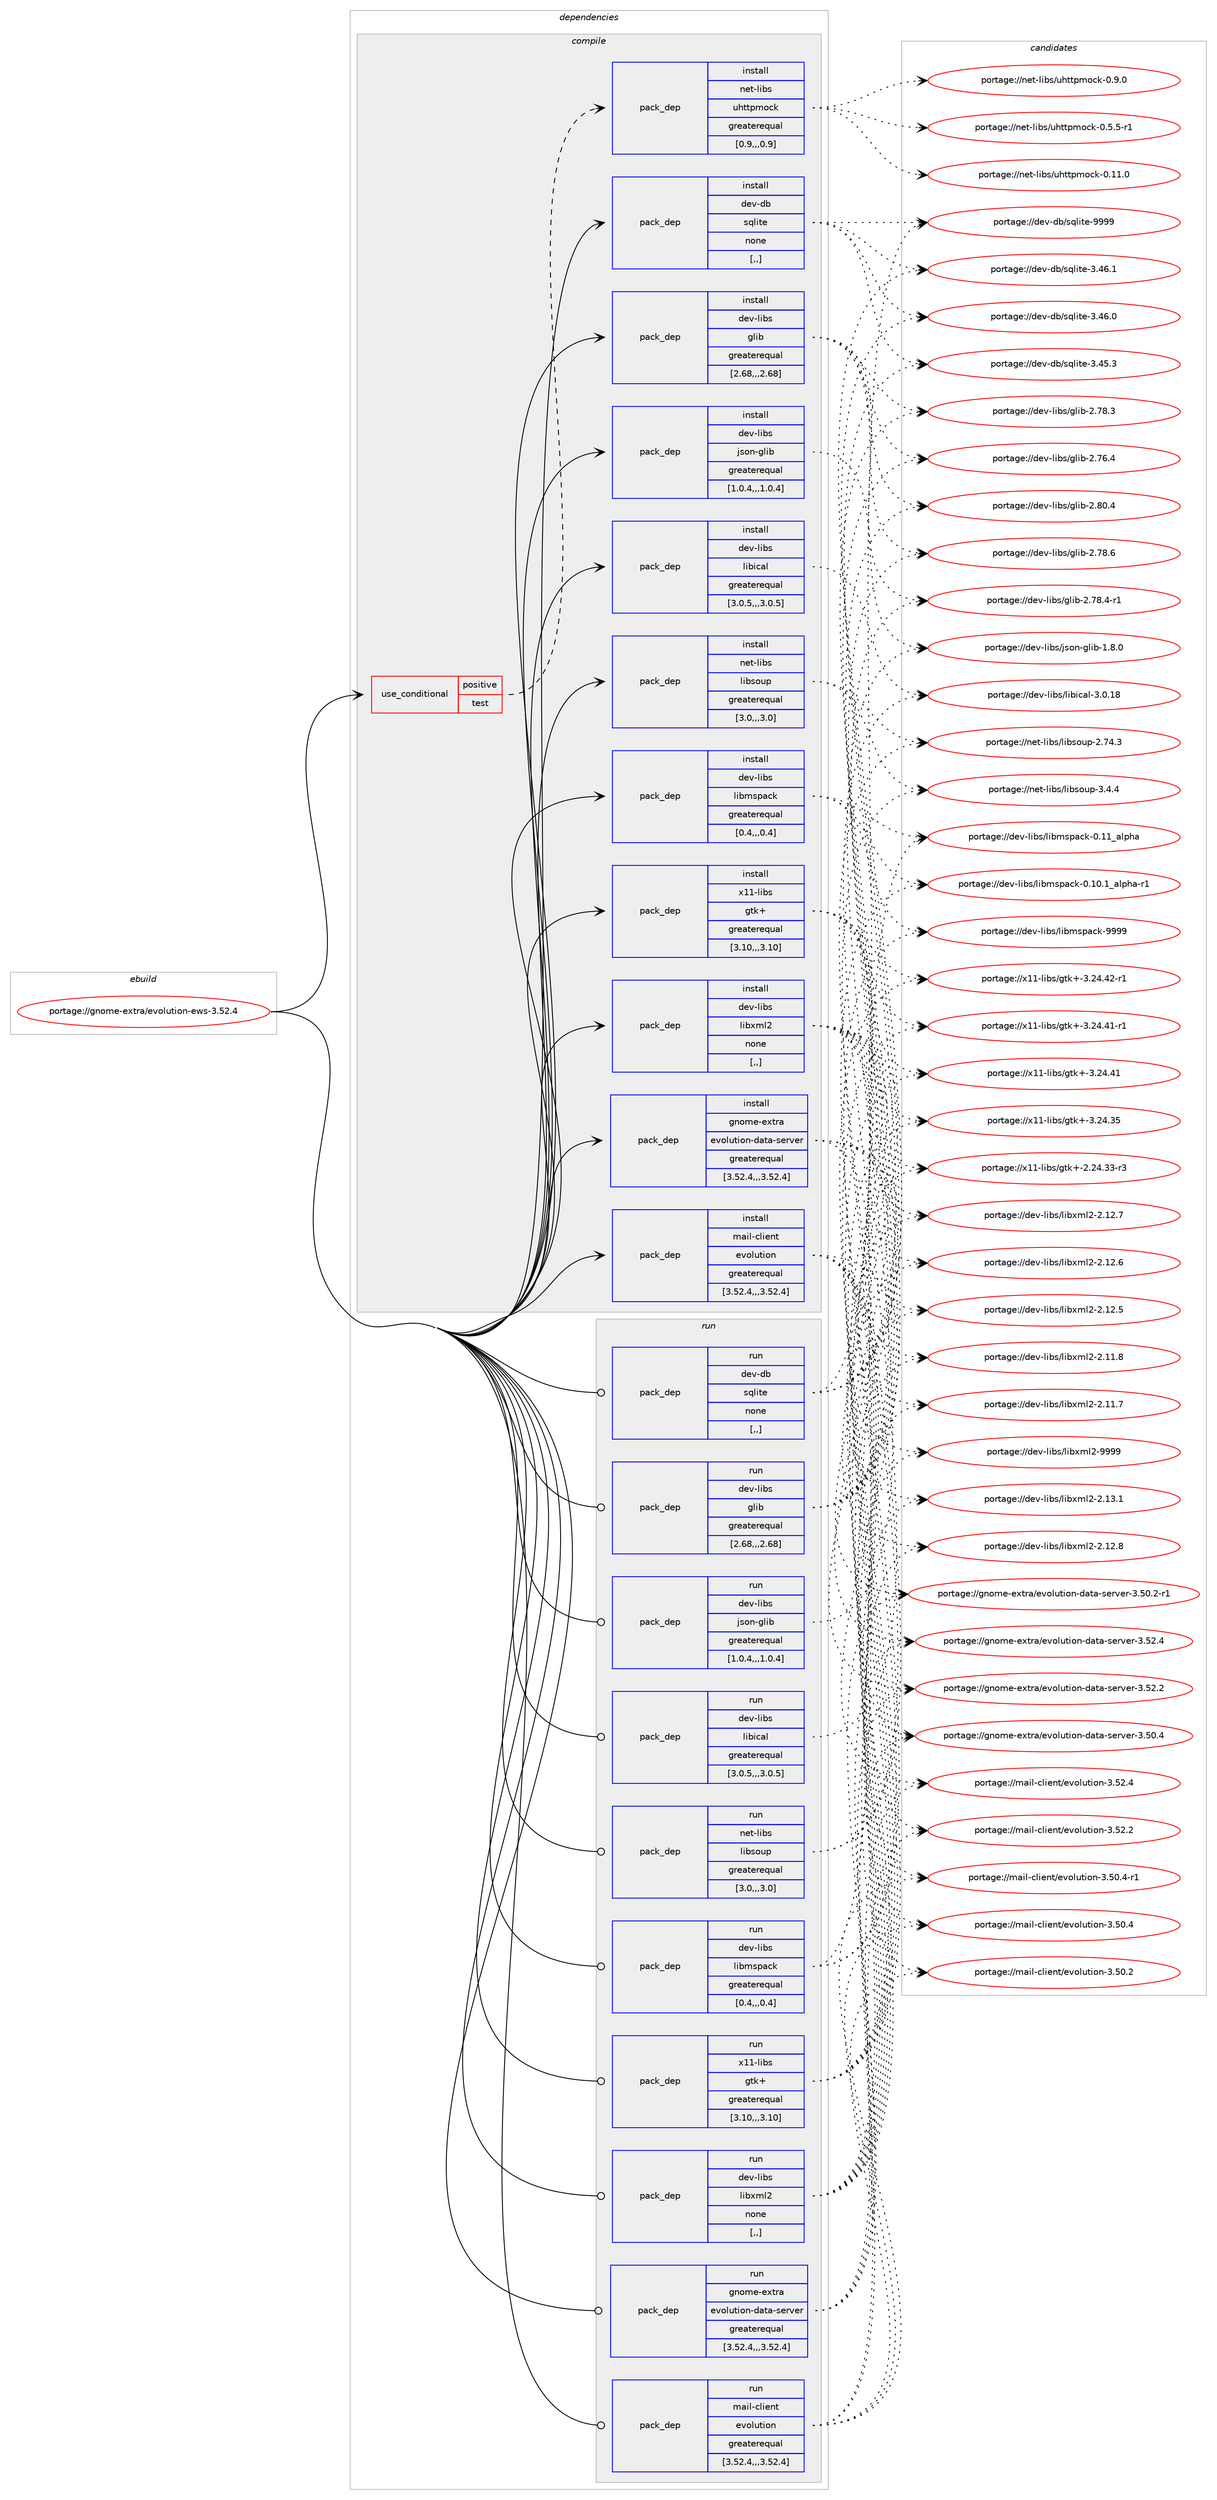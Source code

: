 digraph prolog {

# *************
# Graph options
# *************

newrank=true;
concentrate=true;
compound=true;
graph [rankdir=LR,fontname=Helvetica,fontsize=10,ranksep=1.5];#, ranksep=2.5, nodesep=0.2];
edge  [arrowhead=vee];
node  [fontname=Helvetica,fontsize=10];

# **********
# The ebuild
# **********

subgraph cluster_leftcol {
color=gray;
label=<<i>ebuild</i>>;
id [label="portage://gnome-extra/evolution-ews-3.52.4", color=red, width=4, href="../gnome-extra/evolution-ews-3.52.4.svg"];
}

# ****************
# The dependencies
# ****************

subgraph cluster_midcol {
color=gray;
label=<<i>dependencies</i>>;
subgraph cluster_compile {
fillcolor="#eeeeee";
style=filled;
label=<<i>compile</i>>;
subgraph cond197208 {
dependency736921 [label=<<TABLE BORDER="0" CELLBORDER="1" CELLSPACING="0" CELLPADDING="4"><TR><TD ROWSPAN="3" CELLPADDING="10">use_conditional</TD></TR><TR><TD>positive</TD></TR><TR><TD>test</TD></TR></TABLE>>, shape=none, color=red];
subgraph pack534594 {
dependency736922 [label=<<TABLE BORDER="0" CELLBORDER="1" CELLSPACING="0" CELLPADDING="4" WIDTH="220"><TR><TD ROWSPAN="6" CELLPADDING="30">pack_dep</TD></TR><TR><TD WIDTH="110">install</TD></TR><TR><TD>net-libs</TD></TR><TR><TD>uhttpmock</TD></TR><TR><TD>greaterequal</TD></TR><TR><TD>[0.9,,,0.9]</TD></TR></TABLE>>, shape=none, color=blue];
}
dependency736921:e -> dependency736922:w [weight=20,style="dashed",arrowhead="vee"];
}
id:e -> dependency736921:w [weight=20,style="solid",arrowhead="vee"];
subgraph pack534595 {
dependency736923 [label=<<TABLE BORDER="0" CELLBORDER="1" CELLSPACING="0" CELLPADDING="4" WIDTH="220"><TR><TD ROWSPAN="6" CELLPADDING="30">pack_dep</TD></TR><TR><TD WIDTH="110">install</TD></TR><TR><TD>dev-db</TD></TR><TR><TD>sqlite</TD></TR><TR><TD>none</TD></TR><TR><TD>[,,]</TD></TR></TABLE>>, shape=none, color=blue];
}
id:e -> dependency736923:w [weight=20,style="solid",arrowhead="vee"];
subgraph pack534596 {
dependency736924 [label=<<TABLE BORDER="0" CELLBORDER="1" CELLSPACING="0" CELLPADDING="4" WIDTH="220"><TR><TD ROWSPAN="6" CELLPADDING="30">pack_dep</TD></TR><TR><TD WIDTH="110">install</TD></TR><TR><TD>dev-libs</TD></TR><TR><TD>glib</TD></TR><TR><TD>greaterequal</TD></TR><TR><TD>[2.68,,,2.68]</TD></TR></TABLE>>, shape=none, color=blue];
}
id:e -> dependency736924:w [weight=20,style="solid",arrowhead="vee"];
subgraph pack534597 {
dependency736925 [label=<<TABLE BORDER="0" CELLBORDER="1" CELLSPACING="0" CELLPADDING="4" WIDTH="220"><TR><TD ROWSPAN="6" CELLPADDING="30">pack_dep</TD></TR><TR><TD WIDTH="110">install</TD></TR><TR><TD>dev-libs</TD></TR><TR><TD>json-glib</TD></TR><TR><TD>greaterequal</TD></TR><TR><TD>[1.0.4,,,1.0.4]</TD></TR></TABLE>>, shape=none, color=blue];
}
id:e -> dependency736925:w [weight=20,style="solid",arrowhead="vee"];
subgraph pack534598 {
dependency736926 [label=<<TABLE BORDER="0" CELLBORDER="1" CELLSPACING="0" CELLPADDING="4" WIDTH="220"><TR><TD ROWSPAN="6" CELLPADDING="30">pack_dep</TD></TR><TR><TD WIDTH="110">install</TD></TR><TR><TD>dev-libs</TD></TR><TR><TD>libical</TD></TR><TR><TD>greaterequal</TD></TR><TR><TD>[3.0.5,,,3.0.5]</TD></TR></TABLE>>, shape=none, color=blue];
}
id:e -> dependency736926:w [weight=20,style="solid",arrowhead="vee"];
subgraph pack534599 {
dependency736927 [label=<<TABLE BORDER="0" CELLBORDER="1" CELLSPACING="0" CELLPADDING="4" WIDTH="220"><TR><TD ROWSPAN="6" CELLPADDING="30">pack_dep</TD></TR><TR><TD WIDTH="110">install</TD></TR><TR><TD>dev-libs</TD></TR><TR><TD>libmspack</TD></TR><TR><TD>greaterequal</TD></TR><TR><TD>[0.4,,,0.4]</TD></TR></TABLE>>, shape=none, color=blue];
}
id:e -> dependency736927:w [weight=20,style="solid",arrowhead="vee"];
subgraph pack534600 {
dependency736928 [label=<<TABLE BORDER="0" CELLBORDER="1" CELLSPACING="0" CELLPADDING="4" WIDTH="220"><TR><TD ROWSPAN="6" CELLPADDING="30">pack_dep</TD></TR><TR><TD WIDTH="110">install</TD></TR><TR><TD>dev-libs</TD></TR><TR><TD>libxml2</TD></TR><TR><TD>none</TD></TR><TR><TD>[,,]</TD></TR></TABLE>>, shape=none, color=blue];
}
id:e -> dependency736928:w [weight=20,style="solid",arrowhead="vee"];
subgraph pack534601 {
dependency736929 [label=<<TABLE BORDER="0" CELLBORDER="1" CELLSPACING="0" CELLPADDING="4" WIDTH="220"><TR><TD ROWSPAN="6" CELLPADDING="30">pack_dep</TD></TR><TR><TD WIDTH="110">install</TD></TR><TR><TD>gnome-extra</TD></TR><TR><TD>evolution-data-server</TD></TR><TR><TD>greaterequal</TD></TR><TR><TD>[3.52.4,,,3.52.4]</TD></TR></TABLE>>, shape=none, color=blue];
}
id:e -> dependency736929:w [weight=20,style="solid",arrowhead="vee"];
subgraph pack534602 {
dependency736930 [label=<<TABLE BORDER="0" CELLBORDER="1" CELLSPACING="0" CELLPADDING="4" WIDTH="220"><TR><TD ROWSPAN="6" CELLPADDING="30">pack_dep</TD></TR><TR><TD WIDTH="110">install</TD></TR><TR><TD>mail-client</TD></TR><TR><TD>evolution</TD></TR><TR><TD>greaterequal</TD></TR><TR><TD>[3.52.4,,,3.52.4]</TD></TR></TABLE>>, shape=none, color=blue];
}
id:e -> dependency736930:w [weight=20,style="solid",arrowhead="vee"];
subgraph pack534603 {
dependency736931 [label=<<TABLE BORDER="0" CELLBORDER="1" CELLSPACING="0" CELLPADDING="4" WIDTH="220"><TR><TD ROWSPAN="6" CELLPADDING="30">pack_dep</TD></TR><TR><TD WIDTH="110">install</TD></TR><TR><TD>net-libs</TD></TR><TR><TD>libsoup</TD></TR><TR><TD>greaterequal</TD></TR><TR><TD>[3.0,,,3.0]</TD></TR></TABLE>>, shape=none, color=blue];
}
id:e -> dependency736931:w [weight=20,style="solid",arrowhead="vee"];
subgraph pack534604 {
dependency736932 [label=<<TABLE BORDER="0" CELLBORDER="1" CELLSPACING="0" CELLPADDING="4" WIDTH="220"><TR><TD ROWSPAN="6" CELLPADDING="30">pack_dep</TD></TR><TR><TD WIDTH="110">install</TD></TR><TR><TD>x11-libs</TD></TR><TR><TD>gtk+</TD></TR><TR><TD>greaterequal</TD></TR><TR><TD>[3.10,,,3.10]</TD></TR></TABLE>>, shape=none, color=blue];
}
id:e -> dependency736932:w [weight=20,style="solid",arrowhead="vee"];
}
subgraph cluster_compileandrun {
fillcolor="#eeeeee";
style=filled;
label=<<i>compile and run</i>>;
}
subgraph cluster_run {
fillcolor="#eeeeee";
style=filled;
label=<<i>run</i>>;
subgraph pack534605 {
dependency736933 [label=<<TABLE BORDER="0" CELLBORDER="1" CELLSPACING="0" CELLPADDING="4" WIDTH="220"><TR><TD ROWSPAN="6" CELLPADDING="30">pack_dep</TD></TR><TR><TD WIDTH="110">run</TD></TR><TR><TD>dev-db</TD></TR><TR><TD>sqlite</TD></TR><TR><TD>none</TD></TR><TR><TD>[,,]</TD></TR></TABLE>>, shape=none, color=blue];
}
id:e -> dependency736933:w [weight=20,style="solid",arrowhead="odot"];
subgraph pack534606 {
dependency736934 [label=<<TABLE BORDER="0" CELLBORDER="1" CELLSPACING="0" CELLPADDING="4" WIDTH="220"><TR><TD ROWSPAN="6" CELLPADDING="30">pack_dep</TD></TR><TR><TD WIDTH="110">run</TD></TR><TR><TD>dev-libs</TD></TR><TR><TD>glib</TD></TR><TR><TD>greaterequal</TD></TR><TR><TD>[2.68,,,2.68]</TD></TR></TABLE>>, shape=none, color=blue];
}
id:e -> dependency736934:w [weight=20,style="solid",arrowhead="odot"];
subgraph pack534607 {
dependency736935 [label=<<TABLE BORDER="0" CELLBORDER="1" CELLSPACING="0" CELLPADDING="4" WIDTH="220"><TR><TD ROWSPAN="6" CELLPADDING="30">pack_dep</TD></TR><TR><TD WIDTH="110">run</TD></TR><TR><TD>dev-libs</TD></TR><TR><TD>json-glib</TD></TR><TR><TD>greaterequal</TD></TR><TR><TD>[1.0.4,,,1.0.4]</TD></TR></TABLE>>, shape=none, color=blue];
}
id:e -> dependency736935:w [weight=20,style="solid",arrowhead="odot"];
subgraph pack534608 {
dependency736936 [label=<<TABLE BORDER="0" CELLBORDER="1" CELLSPACING="0" CELLPADDING="4" WIDTH="220"><TR><TD ROWSPAN="6" CELLPADDING="30">pack_dep</TD></TR><TR><TD WIDTH="110">run</TD></TR><TR><TD>dev-libs</TD></TR><TR><TD>libical</TD></TR><TR><TD>greaterequal</TD></TR><TR><TD>[3.0.5,,,3.0.5]</TD></TR></TABLE>>, shape=none, color=blue];
}
id:e -> dependency736936:w [weight=20,style="solid",arrowhead="odot"];
subgraph pack534609 {
dependency736937 [label=<<TABLE BORDER="0" CELLBORDER="1" CELLSPACING="0" CELLPADDING="4" WIDTH="220"><TR><TD ROWSPAN="6" CELLPADDING="30">pack_dep</TD></TR><TR><TD WIDTH="110">run</TD></TR><TR><TD>dev-libs</TD></TR><TR><TD>libmspack</TD></TR><TR><TD>greaterequal</TD></TR><TR><TD>[0.4,,,0.4]</TD></TR></TABLE>>, shape=none, color=blue];
}
id:e -> dependency736937:w [weight=20,style="solid",arrowhead="odot"];
subgraph pack534610 {
dependency736938 [label=<<TABLE BORDER="0" CELLBORDER="1" CELLSPACING="0" CELLPADDING="4" WIDTH="220"><TR><TD ROWSPAN="6" CELLPADDING="30">pack_dep</TD></TR><TR><TD WIDTH="110">run</TD></TR><TR><TD>dev-libs</TD></TR><TR><TD>libxml2</TD></TR><TR><TD>none</TD></TR><TR><TD>[,,]</TD></TR></TABLE>>, shape=none, color=blue];
}
id:e -> dependency736938:w [weight=20,style="solid",arrowhead="odot"];
subgraph pack534611 {
dependency736939 [label=<<TABLE BORDER="0" CELLBORDER="1" CELLSPACING="0" CELLPADDING="4" WIDTH="220"><TR><TD ROWSPAN="6" CELLPADDING="30">pack_dep</TD></TR><TR><TD WIDTH="110">run</TD></TR><TR><TD>gnome-extra</TD></TR><TR><TD>evolution-data-server</TD></TR><TR><TD>greaterequal</TD></TR><TR><TD>[3.52.4,,,3.52.4]</TD></TR></TABLE>>, shape=none, color=blue];
}
id:e -> dependency736939:w [weight=20,style="solid",arrowhead="odot"];
subgraph pack534612 {
dependency736940 [label=<<TABLE BORDER="0" CELLBORDER="1" CELLSPACING="0" CELLPADDING="4" WIDTH="220"><TR><TD ROWSPAN="6" CELLPADDING="30">pack_dep</TD></TR><TR><TD WIDTH="110">run</TD></TR><TR><TD>mail-client</TD></TR><TR><TD>evolution</TD></TR><TR><TD>greaterequal</TD></TR><TR><TD>[3.52.4,,,3.52.4]</TD></TR></TABLE>>, shape=none, color=blue];
}
id:e -> dependency736940:w [weight=20,style="solid",arrowhead="odot"];
subgraph pack534613 {
dependency736941 [label=<<TABLE BORDER="0" CELLBORDER="1" CELLSPACING="0" CELLPADDING="4" WIDTH="220"><TR><TD ROWSPAN="6" CELLPADDING="30">pack_dep</TD></TR><TR><TD WIDTH="110">run</TD></TR><TR><TD>net-libs</TD></TR><TR><TD>libsoup</TD></TR><TR><TD>greaterequal</TD></TR><TR><TD>[3.0,,,3.0]</TD></TR></TABLE>>, shape=none, color=blue];
}
id:e -> dependency736941:w [weight=20,style="solid",arrowhead="odot"];
subgraph pack534614 {
dependency736942 [label=<<TABLE BORDER="0" CELLBORDER="1" CELLSPACING="0" CELLPADDING="4" WIDTH="220"><TR><TD ROWSPAN="6" CELLPADDING="30">pack_dep</TD></TR><TR><TD WIDTH="110">run</TD></TR><TR><TD>x11-libs</TD></TR><TR><TD>gtk+</TD></TR><TR><TD>greaterequal</TD></TR><TR><TD>[3.10,,,3.10]</TD></TR></TABLE>>, shape=none, color=blue];
}
id:e -> dependency736942:w [weight=20,style="solid",arrowhead="odot"];
}
}

# **************
# The candidates
# **************

subgraph cluster_choices {
rank=same;
color=gray;
label=<<i>candidates</i>>;

subgraph choice534594 {
color=black;
nodesep=1;
choice1101011164510810598115471171041161161121091119910745484649494648 [label="portage://net-libs/uhttpmock-0.11.0", color=red, width=4,href="../net-libs/uhttpmock-0.11.0.svg"];
choice11010111645108105981154711710411611611210911199107454846574648 [label="portage://net-libs/uhttpmock-0.9.0", color=red, width=4,href="../net-libs/uhttpmock-0.9.0.svg"];
choice110101116451081059811547117104116116112109111991074548465346534511449 [label="portage://net-libs/uhttpmock-0.5.5-r1", color=red, width=4,href="../net-libs/uhttpmock-0.5.5-r1.svg"];
dependency736922:e -> choice1101011164510810598115471171041161161121091119910745484649494648:w [style=dotted,weight="100"];
dependency736922:e -> choice11010111645108105981154711710411611611210911199107454846574648:w [style=dotted,weight="100"];
dependency736922:e -> choice110101116451081059811547117104116116112109111991074548465346534511449:w [style=dotted,weight="100"];
}
subgraph choice534595 {
color=black;
nodesep=1;
choice1001011184510098471151131081051161014557575757 [label="portage://dev-db/sqlite-9999", color=red, width=4,href="../dev-db/sqlite-9999.svg"];
choice10010111845100984711511310810511610145514652544649 [label="portage://dev-db/sqlite-3.46.1", color=red, width=4,href="../dev-db/sqlite-3.46.1.svg"];
choice10010111845100984711511310810511610145514652544648 [label="portage://dev-db/sqlite-3.46.0", color=red, width=4,href="../dev-db/sqlite-3.46.0.svg"];
choice10010111845100984711511310810511610145514652534651 [label="portage://dev-db/sqlite-3.45.3", color=red, width=4,href="../dev-db/sqlite-3.45.3.svg"];
dependency736923:e -> choice1001011184510098471151131081051161014557575757:w [style=dotted,weight="100"];
dependency736923:e -> choice10010111845100984711511310810511610145514652544649:w [style=dotted,weight="100"];
dependency736923:e -> choice10010111845100984711511310810511610145514652544648:w [style=dotted,weight="100"];
dependency736923:e -> choice10010111845100984711511310810511610145514652534651:w [style=dotted,weight="100"];
}
subgraph choice534596 {
color=black;
nodesep=1;
choice1001011184510810598115471031081059845504656484652 [label="portage://dev-libs/glib-2.80.4", color=red, width=4,href="../dev-libs/glib-2.80.4.svg"];
choice1001011184510810598115471031081059845504655564654 [label="portage://dev-libs/glib-2.78.6", color=red, width=4,href="../dev-libs/glib-2.78.6.svg"];
choice10010111845108105981154710310810598455046555646524511449 [label="portage://dev-libs/glib-2.78.4-r1", color=red, width=4,href="../dev-libs/glib-2.78.4-r1.svg"];
choice1001011184510810598115471031081059845504655564651 [label="portage://dev-libs/glib-2.78.3", color=red, width=4,href="../dev-libs/glib-2.78.3.svg"];
choice1001011184510810598115471031081059845504655544652 [label="portage://dev-libs/glib-2.76.4", color=red, width=4,href="../dev-libs/glib-2.76.4.svg"];
dependency736924:e -> choice1001011184510810598115471031081059845504656484652:w [style=dotted,weight="100"];
dependency736924:e -> choice1001011184510810598115471031081059845504655564654:w [style=dotted,weight="100"];
dependency736924:e -> choice10010111845108105981154710310810598455046555646524511449:w [style=dotted,weight="100"];
dependency736924:e -> choice1001011184510810598115471031081059845504655564651:w [style=dotted,weight="100"];
dependency736924:e -> choice1001011184510810598115471031081059845504655544652:w [style=dotted,weight="100"];
}
subgraph choice534597 {
color=black;
nodesep=1;
choice1001011184510810598115471061151111104510310810598454946564648 [label="portage://dev-libs/json-glib-1.8.0", color=red, width=4,href="../dev-libs/json-glib-1.8.0.svg"];
dependency736925:e -> choice1001011184510810598115471061151111104510310810598454946564648:w [style=dotted,weight="100"];
}
subgraph choice534598 {
color=black;
nodesep=1;
choice10010111845108105981154710810598105999710845514648464956 [label="portage://dev-libs/libical-3.0.18", color=red, width=4,href="../dev-libs/libical-3.0.18.svg"];
dependency736926:e -> choice10010111845108105981154710810598105999710845514648464956:w [style=dotted,weight="100"];
}
subgraph choice534599 {
color=black;
nodesep=1;
choice1001011184510810598115471081059810911511297991074557575757 [label="portage://dev-libs/libmspack-9999", color=red, width=4,href="../dev-libs/libmspack-9999.svg"];
choice1001011184510810598115471081059810911511297991074548464949959710811210497 [label="portage://dev-libs/libmspack-0.11_alpha", color=red, width=4,href="../dev-libs/libmspack-0.11_alpha.svg"];
choice100101118451081059811547108105981091151129799107454846494846499597108112104974511449 [label="portage://dev-libs/libmspack-0.10.1_alpha-r1", color=red, width=4,href="../dev-libs/libmspack-0.10.1_alpha-r1.svg"];
dependency736927:e -> choice1001011184510810598115471081059810911511297991074557575757:w [style=dotted,weight="100"];
dependency736927:e -> choice1001011184510810598115471081059810911511297991074548464949959710811210497:w [style=dotted,weight="100"];
dependency736927:e -> choice100101118451081059811547108105981091151129799107454846494846499597108112104974511449:w [style=dotted,weight="100"];
}
subgraph choice534600 {
color=black;
nodesep=1;
choice10010111845108105981154710810598120109108504557575757 [label="portage://dev-libs/libxml2-9999", color=red, width=4,href="../dev-libs/libxml2-9999.svg"];
choice100101118451081059811547108105981201091085045504649514649 [label="portage://dev-libs/libxml2-2.13.1", color=red, width=4,href="../dev-libs/libxml2-2.13.1.svg"];
choice100101118451081059811547108105981201091085045504649504656 [label="portage://dev-libs/libxml2-2.12.8", color=red, width=4,href="../dev-libs/libxml2-2.12.8.svg"];
choice100101118451081059811547108105981201091085045504649504655 [label="portage://dev-libs/libxml2-2.12.7", color=red, width=4,href="../dev-libs/libxml2-2.12.7.svg"];
choice100101118451081059811547108105981201091085045504649504654 [label="portage://dev-libs/libxml2-2.12.6", color=red, width=4,href="../dev-libs/libxml2-2.12.6.svg"];
choice100101118451081059811547108105981201091085045504649504653 [label="portage://dev-libs/libxml2-2.12.5", color=red, width=4,href="../dev-libs/libxml2-2.12.5.svg"];
choice100101118451081059811547108105981201091085045504649494656 [label="portage://dev-libs/libxml2-2.11.8", color=red, width=4,href="../dev-libs/libxml2-2.11.8.svg"];
choice100101118451081059811547108105981201091085045504649494655 [label="portage://dev-libs/libxml2-2.11.7", color=red, width=4,href="../dev-libs/libxml2-2.11.7.svg"];
dependency736928:e -> choice10010111845108105981154710810598120109108504557575757:w [style=dotted,weight="100"];
dependency736928:e -> choice100101118451081059811547108105981201091085045504649514649:w [style=dotted,weight="100"];
dependency736928:e -> choice100101118451081059811547108105981201091085045504649504656:w [style=dotted,weight="100"];
dependency736928:e -> choice100101118451081059811547108105981201091085045504649504655:w [style=dotted,weight="100"];
dependency736928:e -> choice100101118451081059811547108105981201091085045504649504654:w [style=dotted,weight="100"];
dependency736928:e -> choice100101118451081059811547108105981201091085045504649504653:w [style=dotted,weight="100"];
dependency736928:e -> choice100101118451081059811547108105981201091085045504649494656:w [style=dotted,weight="100"];
dependency736928:e -> choice100101118451081059811547108105981201091085045504649494655:w [style=dotted,weight="100"];
}
subgraph choice534601 {
color=black;
nodesep=1;
choice1031101111091014510112011611497471011181111081171161051111104510097116974511510111411810111445514653504652 [label="portage://gnome-extra/evolution-data-server-3.52.4", color=red, width=4,href="../gnome-extra/evolution-data-server-3.52.4.svg"];
choice1031101111091014510112011611497471011181111081171161051111104510097116974511510111411810111445514653504650 [label="portage://gnome-extra/evolution-data-server-3.52.2", color=red, width=4,href="../gnome-extra/evolution-data-server-3.52.2.svg"];
choice1031101111091014510112011611497471011181111081171161051111104510097116974511510111411810111445514653484652 [label="portage://gnome-extra/evolution-data-server-3.50.4", color=red, width=4,href="../gnome-extra/evolution-data-server-3.50.4.svg"];
choice10311011110910145101120116114974710111811110811711610511111045100971169745115101114118101114455146534846504511449 [label="portage://gnome-extra/evolution-data-server-3.50.2-r1", color=red, width=4,href="../gnome-extra/evolution-data-server-3.50.2-r1.svg"];
dependency736929:e -> choice1031101111091014510112011611497471011181111081171161051111104510097116974511510111411810111445514653504652:w [style=dotted,weight="100"];
dependency736929:e -> choice1031101111091014510112011611497471011181111081171161051111104510097116974511510111411810111445514653504650:w [style=dotted,weight="100"];
dependency736929:e -> choice1031101111091014510112011611497471011181111081171161051111104510097116974511510111411810111445514653484652:w [style=dotted,weight="100"];
dependency736929:e -> choice10311011110910145101120116114974710111811110811711610511111045100971169745115101114118101114455146534846504511449:w [style=dotted,weight="100"];
}
subgraph choice534602 {
color=black;
nodesep=1;
choice1099710510845991081051011101164710111811110811711610511111045514653504652 [label="portage://mail-client/evolution-3.52.4", color=red, width=4,href="../mail-client/evolution-3.52.4.svg"];
choice1099710510845991081051011101164710111811110811711610511111045514653504650 [label="portage://mail-client/evolution-3.52.2", color=red, width=4,href="../mail-client/evolution-3.52.2.svg"];
choice10997105108459910810510111011647101118111108117116105111110455146534846524511449 [label="portage://mail-client/evolution-3.50.4-r1", color=red, width=4,href="../mail-client/evolution-3.50.4-r1.svg"];
choice1099710510845991081051011101164710111811110811711610511111045514653484652 [label="portage://mail-client/evolution-3.50.4", color=red, width=4,href="../mail-client/evolution-3.50.4.svg"];
choice1099710510845991081051011101164710111811110811711610511111045514653484650 [label="portage://mail-client/evolution-3.50.2", color=red, width=4,href="../mail-client/evolution-3.50.2.svg"];
dependency736930:e -> choice1099710510845991081051011101164710111811110811711610511111045514653504652:w [style=dotted,weight="100"];
dependency736930:e -> choice1099710510845991081051011101164710111811110811711610511111045514653504650:w [style=dotted,weight="100"];
dependency736930:e -> choice10997105108459910810510111011647101118111108117116105111110455146534846524511449:w [style=dotted,weight="100"];
dependency736930:e -> choice1099710510845991081051011101164710111811110811711610511111045514653484652:w [style=dotted,weight="100"];
dependency736930:e -> choice1099710510845991081051011101164710111811110811711610511111045514653484650:w [style=dotted,weight="100"];
}
subgraph choice534603 {
color=black;
nodesep=1;
choice11010111645108105981154710810598115111117112455146524652 [label="portage://net-libs/libsoup-3.4.4", color=red, width=4,href="../net-libs/libsoup-3.4.4.svg"];
choice1101011164510810598115471081059811511111711245504655524651 [label="portage://net-libs/libsoup-2.74.3", color=red, width=4,href="../net-libs/libsoup-2.74.3.svg"];
dependency736931:e -> choice11010111645108105981154710810598115111117112455146524652:w [style=dotted,weight="100"];
dependency736931:e -> choice1101011164510810598115471081059811511111711245504655524651:w [style=dotted,weight="100"];
}
subgraph choice534604 {
color=black;
nodesep=1;
choice12049494510810598115471031161074345514650524652504511449 [label="portage://x11-libs/gtk+-3.24.42-r1", color=red, width=4,href="../x11-libs/gtk+-3.24.42-r1.svg"];
choice12049494510810598115471031161074345514650524652494511449 [label="portage://x11-libs/gtk+-3.24.41-r1", color=red, width=4,href="../x11-libs/gtk+-3.24.41-r1.svg"];
choice1204949451081059811547103116107434551465052465249 [label="portage://x11-libs/gtk+-3.24.41", color=red, width=4,href="../x11-libs/gtk+-3.24.41.svg"];
choice1204949451081059811547103116107434551465052465153 [label="portage://x11-libs/gtk+-3.24.35", color=red, width=4,href="../x11-libs/gtk+-3.24.35.svg"];
choice12049494510810598115471031161074345504650524651514511451 [label="portage://x11-libs/gtk+-2.24.33-r3", color=red, width=4,href="../x11-libs/gtk+-2.24.33-r3.svg"];
dependency736932:e -> choice12049494510810598115471031161074345514650524652504511449:w [style=dotted,weight="100"];
dependency736932:e -> choice12049494510810598115471031161074345514650524652494511449:w [style=dotted,weight="100"];
dependency736932:e -> choice1204949451081059811547103116107434551465052465249:w [style=dotted,weight="100"];
dependency736932:e -> choice1204949451081059811547103116107434551465052465153:w [style=dotted,weight="100"];
dependency736932:e -> choice12049494510810598115471031161074345504650524651514511451:w [style=dotted,weight="100"];
}
subgraph choice534605 {
color=black;
nodesep=1;
choice1001011184510098471151131081051161014557575757 [label="portage://dev-db/sqlite-9999", color=red, width=4,href="../dev-db/sqlite-9999.svg"];
choice10010111845100984711511310810511610145514652544649 [label="portage://dev-db/sqlite-3.46.1", color=red, width=4,href="../dev-db/sqlite-3.46.1.svg"];
choice10010111845100984711511310810511610145514652544648 [label="portage://dev-db/sqlite-3.46.0", color=red, width=4,href="../dev-db/sqlite-3.46.0.svg"];
choice10010111845100984711511310810511610145514652534651 [label="portage://dev-db/sqlite-3.45.3", color=red, width=4,href="../dev-db/sqlite-3.45.3.svg"];
dependency736933:e -> choice1001011184510098471151131081051161014557575757:w [style=dotted,weight="100"];
dependency736933:e -> choice10010111845100984711511310810511610145514652544649:w [style=dotted,weight="100"];
dependency736933:e -> choice10010111845100984711511310810511610145514652544648:w [style=dotted,weight="100"];
dependency736933:e -> choice10010111845100984711511310810511610145514652534651:w [style=dotted,weight="100"];
}
subgraph choice534606 {
color=black;
nodesep=1;
choice1001011184510810598115471031081059845504656484652 [label="portage://dev-libs/glib-2.80.4", color=red, width=4,href="../dev-libs/glib-2.80.4.svg"];
choice1001011184510810598115471031081059845504655564654 [label="portage://dev-libs/glib-2.78.6", color=red, width=4,href="../dev-libs/glib-2.78.6.svg"];
choice10010111845108105981154710310810598455046555646524511449 [label="portage://dev-libs/glib-2.78.4-r1", color=red, width=4,href="../dev-libs/glib-2.78.4-r1.svg"];
choice1001011184510810598115471031081059845504655564651 [label="portage://dev-libs/glib-2.78.3", color=red, width=4,href="../dev-libs/glib-2.78.3.svg"];
choice1001011184510810598115471031081059845504655544652 [label="portage://dev-libs/glib-2.76.4", color=red, width=4,href="../dev-libs/glib-2.76.4.svg"];
dependency736934:e -> choice1001011184510810598115471031081059845504656484652:w [style=dotted,weight="100"];
dependency736934:e -> choice1001011184510810598115471031081059845504655564654:w [style=dotted,weight="100"];
dependency736934:e -> choice10010111845108105981154710310810598455046555646524511449:w [style=dotted,weight="100"];
dependency736934:e -> choice1001011184510810598115471031081059845504655564651:w [style=dotted,weight="100"];
dependency736934:e -> choice1001011184510810598115471031081059845504655544652:w [style=dotted,weight="100"];
}
subgraph choice534607 {
color=black;
nodesep=1;
choice1001011184510810598115471061151111104510310810598454946564648 [label="portage://dev-libs/json-glib-1.8.0", color=red, width=4,href="../dev-libs/json-glib-1.8.0.svg"];
dependency736935:e -> choice1001011184510810598115471061151111104510310810598454946564648:w [style=dotted,weight="100"];
}
subgraph choice534608 {
color=black;
nodesep=1;
choice10010111845108105981154710810598105999710845514648464956 [label="portage://dev-libs/libical-3.0.18", color=red, width=4,href="../dev-libs/libical-3.0.18.svg"];
dependency736936:e -> choice10010111845108105981154710810598105999710845514648464956:w [style=dotted,weight="100"];
}
subgraph choice534609 {
color=black;
nodesep=1;
choice1001011184510810598115471081059810911511297991074557575757 [label="portage://dev-libs/libmspack-9999", color=red, width=4,href="../dev-libs/libmspack-9999.svg"];
choice1001011184510810598115471081059810911511297991074548464949959710811210497 [label="portage://dev-libs/libmspack-0.11_alpha", color=red, width=4,href="../dev-libs/libmspack-0.11_alpha.svg"];
choice100101118451081059811547108105981091151129799107454846494846499597108112104974511449 [label="portage://dev-libs/libmspack-0.10.1_alpha-r1", color=red, width=4,href="../dev-libs/libmspack-0.10.1_alpha-r1.svg"];
dependency736937:e -> choice1001011184510810598115471081059810911511297991074557575757:w [style=dotted,weight="100"];
dependency736937:e -> choice1001011184510810598115471081059810911511297991074548464949959710811210497:w [style=dotted,weight="100"];
dependency736937:e -> choice100101118451081059811547108105981091151129799107454846494846499597108112104974511449:w [style=dotted,weight="100"];
}
subgraph choice534610 {
color=black;
nodesep=1;
choice10010111845108105981154710810598120109108504557575757 [label="portage://dev-libs/libxml2-9999", color=red, width=4,href="../dev-libs/libxml2-9999.svg"];
choice100101118451081059811547108105981201091085045504649514649 [label="portage://dev-libs/libxml2-2.13.1", color=red, width=4,href="../dev-libs/libxml2-2.13.1.svg"];
choice100101118451081059811547108105981201091085045504649504656 [label="portage://dev-libs/libxml2-2.12.8", color=red, width=4,href="../dev-libs/libxml2-2.12.8.svg"];
choice100101118451081059811547108105981201091085045504649504655 [label="portage://dev-libs/libxml2-2.12.7", color=red, width=4,href="../dev-libs/libxml2-2.12.7.svg"];
choice100101118451081059811547108105981201091085045504649504654 [label="portage://dev-libs/libxml2-2.12.6", color=red, width=4,href="../dev-libs/libxml2-2.12.6.svg"];
choice100101118451081059811547108105981201091085045504649504653 [label="portage://dev-libs/libxml2-2.12.5", color=red, width=4,href="../dev-libs/libxml2-2.12.5.svg"];
choice100101118451081059811547108105981201091085045504649494656 [label="portage://dev-libs/libxml2-2.11.8", color=red, width=4,href="../dev-libs/libxml2-2.11.8.svg"];
choice100101118451081059811547108105981201091085045504649494655 [label="portage://dev-libs/libxml2-2.11.7", color=red, width=4,href="../dev-libs/libxml2-2.11.7.svg"];
dependency736938:e -> choice10010111845108105981154710810598120109108504557575757:w [style=dotted,weight="100"];
dependency736938:e -> choice100101118451081059811547108105981201091085045504649514649:w [style=dotted,weight="100"];
dependency736938:e -> choice100101118451081059811547108105981201091085045504649504656:w [style=dotted,weight="100"];
dependency736938:e -> choice100101118451081059811547108105981201091085045504649504655:w [style=dotted,weight="100"];
dependency736938:e -> choice100101118451081059811547108105981201091085045504649504654:w [style=dotted,weight="100"];
dependency736938:e -> choice100101118451081059811547108105981201091085045504649504653:w [style=dotted,weight="100"];
dependency736938:e -> choice100101118451081059811547108105981201091085045504649494656:w [style=dotted,weight="100"];
dependency736938:e -> choice100101118451081059811547108105981201091085045504649494655:w [style=dotted,weight="100"];
}
subgraph choice534611 {
color=black;
nodesep=1;
choice1031101111091014510112011611497471011181111081171161051111104510097116974511510111411810111445514653504652 [label="portage://gnome-extra/evolution-data-server-3.52.4", color=red, width=4,href="../gnome-extra/evolution-data-server-3.52.4.svg"];
choice1031101111091014510112011611497471011181111081171161051111104510097116974511510111411810111445514653504650 [label="portage://gnome-extra/evolution-data-server-3.52.2", color=red, width=4,href="../gnome-extra/evolution-data-server-3.52.2.svg"];
choice1031101111091014510112011611497471011181111081171161051111104510097116974511510111411810111445514653484652 [label="portage://gnome-extra/evolution-data-server-3.50.4", color=red, width=4,href="../gnome-extra/evolution-data-server-3.50.4.svg"];
choice10311011110910145101120116114974710111811110811711610511111045100971169745115101114118101114455146534846504511449 [label="portage://gnome-extra/evolution-data-server-3.50.2-r1", color=red, width=4,href="../gnome-extra/evolution-data-server-3.50.2-r1.svg"];
dependency736939:e -> choice1031101111091014510112011611497471011181111081171161051111104510097116974511510111411810111445514653504652:w [style=dotted,weight="100"];
dependency736939:e -> choice1031101111091014510112011611497471011181111081171161051111104510097116974511510111411810111445514653504650:w [style=dotted,weight="100"];
dependency736939:e -> choice1031101111091014510112011611497471011181111081171161051111104510097116974511510111411810111445514653484652:w [style=dotted,weight="100"];
dependency736939:e -> choice10311011110910145101120116114974710111811110811711610511111045100971169745115101114118101114455146534846504511449:w [style=dotted,weight="100"];
}
subgraph choice534612 {
color=black;
nodesep=1;
choice1099710510845991081051011101164710111811110811711610511111045514653504652 [label="portage://mail-client/evolution-3.52.4", color=red, width=4,href="../mail-client/evolution-3.52.4.svg"];
choice1099710510845991081051011101164710111811110811711610511111045514653504650 [label="portage://mail-client/evolution-3.52.2", color=red, width=4,href="../mail-client/evolution-3.52.2.svg"];
choice10997105108459910810510111011647101118111108117116105111110455146534846524511449 [label="portage://mail-client/evolution-3.50.4-r1", color=red, width=4,href="../mail-client/evolution-3.50.4-r1.svg"];
choice1099710510845991081051011101164710111811110811711610511111045514653484652 [label="portage://mail-client/evolution-3.50.4", color=red, width=4,href="../mail-client/evolution-3.50.4.svg"];
choice1099710510845991081051011101164710111811110811711610511111045514653484650 [label="portage://mail-client/evolution-3.50.2", color=red, width=4,href="../mail-client/evolution-3.50.2.svg"];
dependency736940:e -> choice1099710510845991081051011101164710111811110811711610511111045514653504652:w [style=dotted,weight="100"];
dependency736940:e -> choice1099710510845991081051011101164710111811110811711610511111045514653504650:w [style=dotted,weight="100"];
dependency736940:e -> choice10997105108459910810510111011647101118111108117116105111110455146534846524511449:w [style=dotted,weight="100"];
dependency736940:e -> choice1099710510845991081051011101164710111811110811711610511111045514653484652:w [style=dotted,weight="100"];
dependency736940:e -> choice1099710510845991081051011101164710111811110811711610511111045514653484650:w [style=dotted,weight="100"];
}
subgraph choice534613 {
color=black;
nodesep=1;
choice11010111645108105981154710810598115111117112455146524652 [label="portage://net-libs/libsoup-3.4.4", color=red, width=4,href="../net-libs/libsoup-3.4.4.svg"];
choice1101011164510810598115471081059811511111711245504655524651 [label="portage://net-libs/libsoup-2.74.3", color=red, width=4,href="../net-libs/libsoup-2.74.3.svg"];
dependency736941:e -> choice11010111645108105981154710810598115111117112455146524652:w [style=dotted,weight="100"];
dependency736941:e -> choice1101011164510810598115471081059811511111711245504655524651:w [style=dotted,weight="100"];
}
subgraph choice534614 {
color=black;
nodesep=1;
choice12049494510810598115471031161074345514650524652504511449 [label="portage://x11-libs/gtk+-3.24.42-r1", color=red, width=4,href="../x11-libs/gtk+-3.24.42-r1.svg"];
choice12049494510810598115471031161074345514650524652494511449 [label="portage://x11-libs/gtk+-3.24.41-r1", color=red, width=4,href="../x11-libs/gtk+-3.24.41-r1.svg"];
choice1204949451081059811547103116107434551465052465249 [label="portage://x11-libs/gtk+-3.24.41", color=red, width=4,href="../x11-libs/gtk+-3.24.41.svg"];
choice1204949451081059811547103116107434551465052465153 [label="portage://x11-libs/gtk+-3.24.35", color=red, width=4,href="../x11-libs/gtk+-3.24.35.svg"];
choice12049494510810598115471031161074345504650524651514511451 [label="portage://x11-libs/gtk+-2.24.33-r3", color=red, width=4,href="../x11-libs/gtk+-2.24.33-r3.svg"];
dependency736942:e -> choice12049494510810598115471031161074345514650524652504511449:w [style=dotted,weight="100"];
dependency736942:e -> choice12049494510810598115471031161074345514650524652494511449:w [style=dotted,weight="100"];
dependency736942:e -> choice1204949451081059811547103116107434551465052465249:w [style=dotted,weight="100"];
dependency736942:e -> choice1204949451081059811547103116107434551465052465153:w [style=dotted,weight="100"];
dependency736942:e -> choice12049494510810598115471031161074345504650524651514511451:w [style=dotted,weight="100"];
}
}

}
